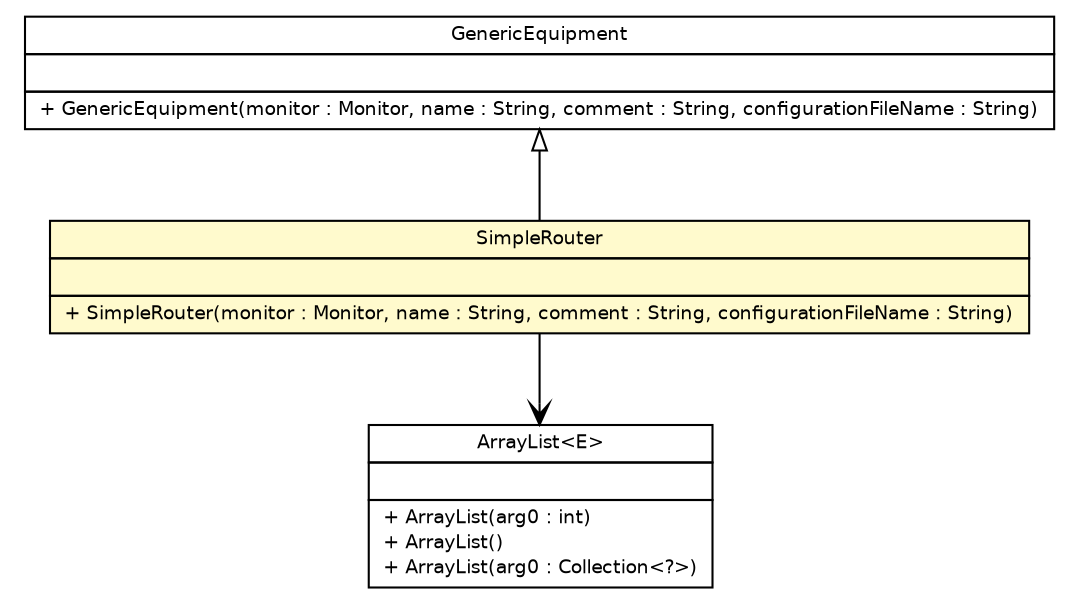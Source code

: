 #!/usr/local/bin/dot
#
# Class diagram 
# Generated by UmlGraph version 4.6 (http://www.spinellis.gr/sw/umlgraph)
#

digraph G {
	edge [fontname="Helvetica",fontsize=10,labelfontname="Helvetica",labelfontsize=10];
	node [fontname="Helvetica",fontsize=10,shape=plaintext];
	// fr.univrennes1.cri.jtacl.equipments.SimpleRouter
	c19090 [label=<<table border="0" cellborder="1" cellspacing="0" cellpadding="2" port="p" bgcolor="lemonChiffon" href="./SimpleRouter.html">
		<tr><td><table border="0" cellspacing="0" cellpadding="1">
			<tr><td> SimpleRouter </td></tr>
		</table></td></tr>
		<tr><td><table border="0" cellspacing="0" cellpadding="1">
			<tr><td align="left">  </td></tr>
		</table></td></tr>
		<tr><td><table border="0" cellspacing="0" cellpadding="1">
			<tr><td align="left"> + SimpleRouter(monitor : Monitor, name : String, comment : String, configurationFileName : String) </td></tr>
		</table></td></tr>
		</table>>, fontname="Helvetica", fontcolor="black", fontsize=9.0];
	// fr.univrennes1.cri.jtacl.equipments.GenericEquipment
	c19091 [label=<<table border="0" cellborder="1" cellspacing="0" cellpadding="2" port="p" href="./GenericEquipment.html">
		<tr><td><table border="0" cellspacing="0" cellpadding="1">
			<tr><td> GenericEquipment </td></tr>
		</table></td></tr>
		<tr><td><table border="0" cellspacing="0" cellpadding="1">
			<tr><td align="left">  </td></tr>
		</table></td></tr>
		<tr><td><table border="0" cellspacing="0" cellpadding="1">
			<tr><td align="left"> + GenericEquipment(monitor : Monitor, name : String, comment : String, configurationFileName : String) </td></tr>
		</table></td></tr>
		</table>>, fontname="Helvetica", fontcolor="black", fontsize=9.0];
	//fr.univrennes1.cri.jtacl.equipments.SimpleRouter extends fr.univrennes1.cri.jtacl.equipments.GenericEquipment
	c19091:p -> c19090:p [dir=back,arrowtail=empty];
	// fr.univrennes1.cri.jtacl.equipments.SimpleRouter NAVASSOC java.util.ArrayList<E>
	c19090:p -> c19093:p [taillabel="", label="", headlabel="", fontname="Helvetica", fontcolor="black", fontsize=10.0, color="black", arrowhead=open];
	// java.util.ArrayList<E>
	c19093 [label=<<table border="0" cellborder="1" cellspacing="0" cellpadding="2" port="p" href="http://java.sun.com/j2se/1.4.2/docs/api/java/util/ArrayList.html">
		<tr><td><table border="0" cellspacing="0" cellpadding="1">
			<tr><td> ArrayList&lt;E&gt; </td></tr>
		</table></td></tr>
		<tr><td><table border="0" cellspacing="0" cellpadding="1">
			<tr><td align="left">  </td></tr>
		</table></td></tr>
		<tr><td><table border="0" cellspacing="0" cellpadding="1">
			<tr><td align="left"> + ArrayList(arg0 : int) </td></tr>
			<tr><td align="left"> + ArrayList() </td></tr>
			<tr><td align="left"> + ArrayList(arg0 : Collection&lt;?&gt;) </td></tr>
		</table></td></tr>
		</table>>, fontname="Helvetica", fontcolor="black", fontsize=9.0];
}

